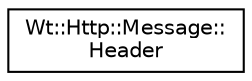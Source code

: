 digraph "Graphical Class Hierarchy"
{
 // LATEX_PDF_SIZE
  edge [fontname="Helvetica",fontsize="10",labelfontname="Helvetica",labelfontsize="10"];
  node [fontname="Helvetica",fontsize="10",shape=record];
  rankdir="LR";
  Node0 [label="Wt::Http::Message::\lHeader",height=0.2,width=0.4,color="black", fillcolor="white", style="filled",URL="$classWt_1_1Http_1_1Message_1_1Header.html",tooltip="An HTTP message header."];
}
